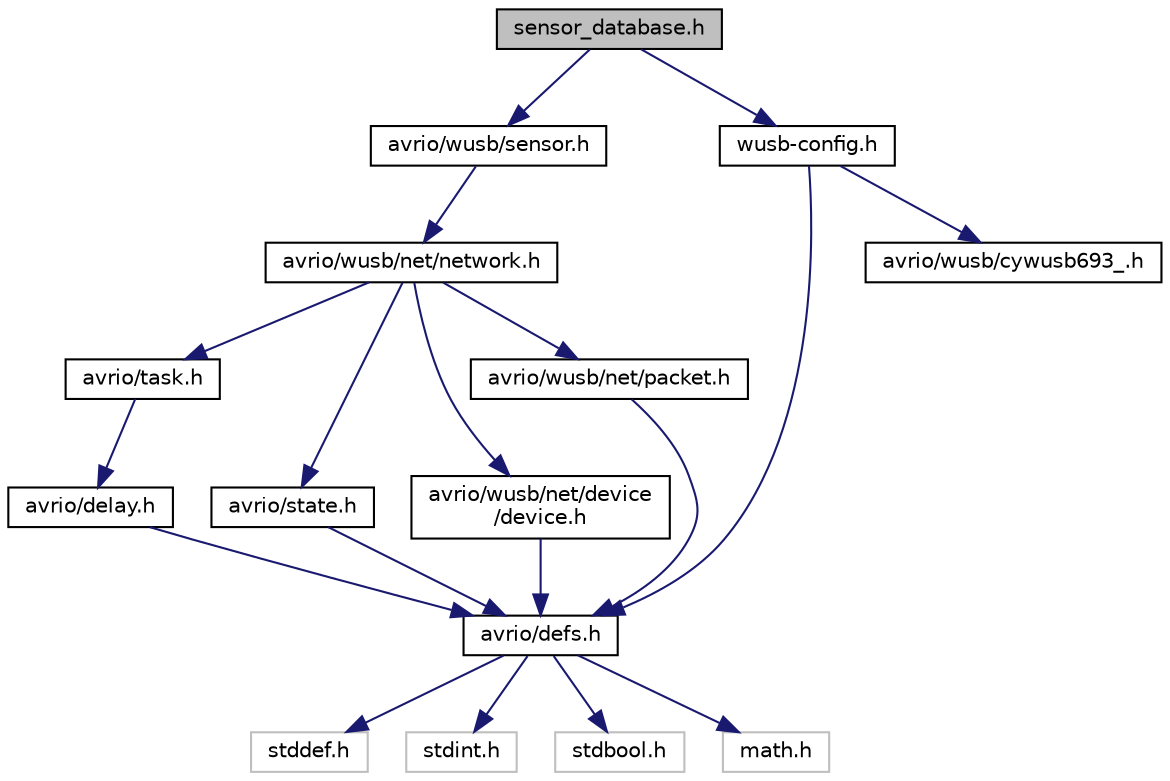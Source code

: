 digraph "sensor_database.h"
{
  bgcolor="transparent";
  edge [fontname="Helvetica",fontsize="10",labelfontname="Helvetica",labelfontsize="10"];
  node [fontname="Helvetica",fontsize="10",shape=record];
  Node1 [label="sensor_database.h",height=0.2,width=0.4,color="black", fillcolor="grey75", style="filled" fontcolor="black"];
  Node1 -> Node2 [color="midnightblue",fontsize="10",style="solid",fontname="Helvetica"];
  Node2 [label="avrio/wusb/sensor.h",height=0.2,width=0.4,color="black",URL="$a00146_source.html"];
  Node2 -> Node3 [color="midnightblue",fontsize="10",style="solid",fontname="Helvetica"];
  Node3 [label="avrio/wusb/net/network.h",height=0.2,width=0.4,color="black",URL="$a00136.html",tooltip="Modélisation d&#39;un réseau Nto1 WirelessUSB. "];
  Node3 -> Node4 [color="midnightblue",fontsize="10",style="solid",fontname="Helvetica"];
  Node4 [label="avrio/task.h",height=0.2,width=0.4,color="black",URL="$a00155.html",tooltip="Multitâche collaboratif. "];
  Node4 -> Node5 [color="midnightblue",fontsize="10",style="solid",fontname="Helvetica"];
  Node5 [label="avrio/delay.h",height=0.2,width=0.4,color="black",URL="$a00093.html",tooltip="Fonctions de temporisation. "];
  Node5 -> Node6 [color="midnightblue",fontsize="10",style="solid",fontname="Helvetica"];
  Node6 [label="avrio/defs.h",height=0.2,width=0.4,color="black",URL="$a00092.html",tooltip="Définitions et macros communes à tous les modules. "];
  Node6 -> Node7 [color="midnightblue",fontsize="10",style="solid",fontname="Helvetica"];
  Node7 [label="stddef.h",height=0.2,width=0.4,color="grey75"];
  Node6 -> Node8 [color="midnightblue",fontsize="10",style="solid",fontname="Helvetica"];
  Node8 [label="stdint.h",height=0.2,width=0.4,color="grey75"];
  Node6 -> Node9 [color="midnightblue",fontsize="10",style="solid",fontname="Helvetica"];
  Node9 [label="stdbool.h",height=0.2,width=0.4,color="grey75"];
  Node6 -> Node10 [color="midnightblue",fontsize="10",style="solid",fontname="Helvetica"];
  Node10 [label="math.h",height=0.2,width=0.4,color="grey75"];
  Node3 -> Node11 [color="midnightblue",fontsize="10",style="solid",fontname="Helvetica"];
  Node11 [label="avrio/state.h",height=0.2,width=0.4,color="black",URL="$a00154.html",tooltip="Machine d&#39;états. "];
  Node11 -> Node6 [color="midnightblue",fontsize="10",style="solid",fontname="Helvetica"];
  Node3 -> Node12 [color="midnightblue",fontsize="10",style="solid",fontname="Helvetica"];
  Node12 [label="avrio/wusb/net/device\l/device.h",height=0.2,width=0.4,color="black",URL="$a00094.html",tooltip="Modélisation d&#39;un coupleur WirelessUSB CYWUSB6935. "];
  Node12 -> Node6 [color="midnightblue",fontsize="10",style="solid",fontname="Helvetica"];
  Node3 -> Node13 [color="midnightblue",fontsize="10",style="solid",fontname="Helvetica"];
  Node13 [label="avrio/wusb/net/packet.h",height=0.2,width=0.4,color="black",URL="$a00137.html",tooltip="Modélisation d&#39;un paquet WirelessUSB CYWUSB6935. "];
  Node13 -> Node6 [color="midnightblue",fontsize="10",style="solid",fontname="Helvetica"];
  Node1 -> Node14 [color="midnightblue",fontsize="10",style="solid",fontname="Helvetica"];
  Node14 [label="wusb-config.h",height=0.2,width=0.4,color="black",URL="$a00164_source.html"];
  Node14 -> Node6 [color="midnightblue",fontsize="10",style="solid",fontname="Helvetica"];
  Node14 -> Node15 [color="midnightblue",fontsize="10",style="solid",fontname="Helvetica"];
  Node15 [label="avrio/wusb/cywusb693_.h",height=0.2,width=0.4,color="black",URL="$a00089_source.html"];
}
